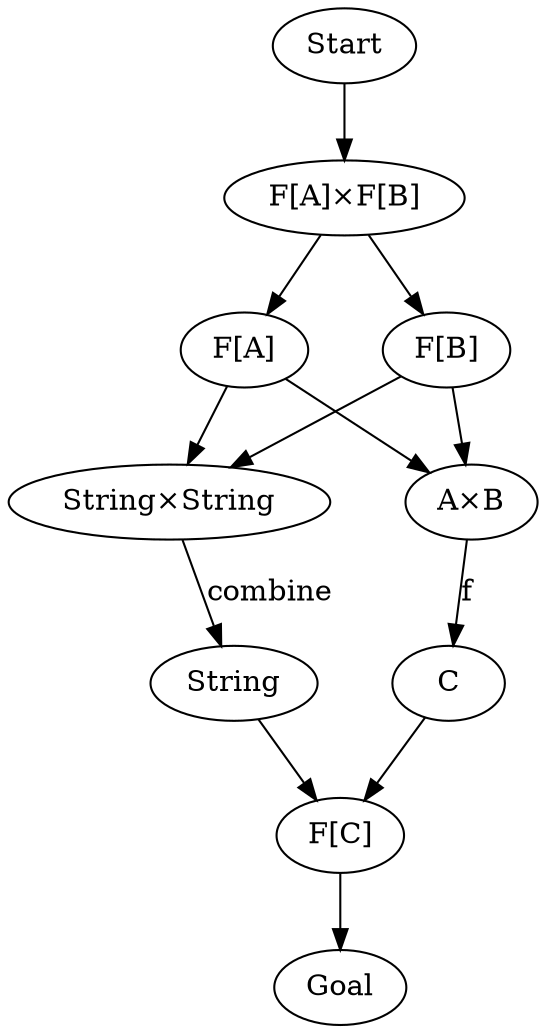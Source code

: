 digraph {
    Start[class="extremity"]
    Goal[class="extremity"]

    FAFB[label="F[A]×F[B]" class="start,disabled"]
    FA[label="F[A]" class="disabled"]
    FB[label="F[B]" class="disabled"]
    XX[label="String×String"]
    AB[label="A×B" class="disabled"]
    FC[label="F[C]" class="goal,disabled"]
    C[class="disabled"]
    X[label="String"]

    {
        rank=same
        FA -> FB[style="invis"]
    }

    {
        rank=same
        XX -> AB[style="invis"]
    }

        {
        rank=same
        X -> C[style="invis"]
    }

    FAFB -> FA[class="disabled"]
    FAFB -> FB[class="disabled"]
    FA -> XX[class="disabled"]
    FA -> AB[class="disabled"]
    FB -> XX[class="disabled"]
    FB -> AB[class="disabled"]
    XX -> X[label="combine" class="disabled"]
    AB -> C[label="f" class="disabled"]
    X -> FC[class="disabled"]
    C -> FC[class="disabled"]

    Start -> FAFB[class="start,disabled"]
    FC -> Goal[class="goal,disabled"]
}

